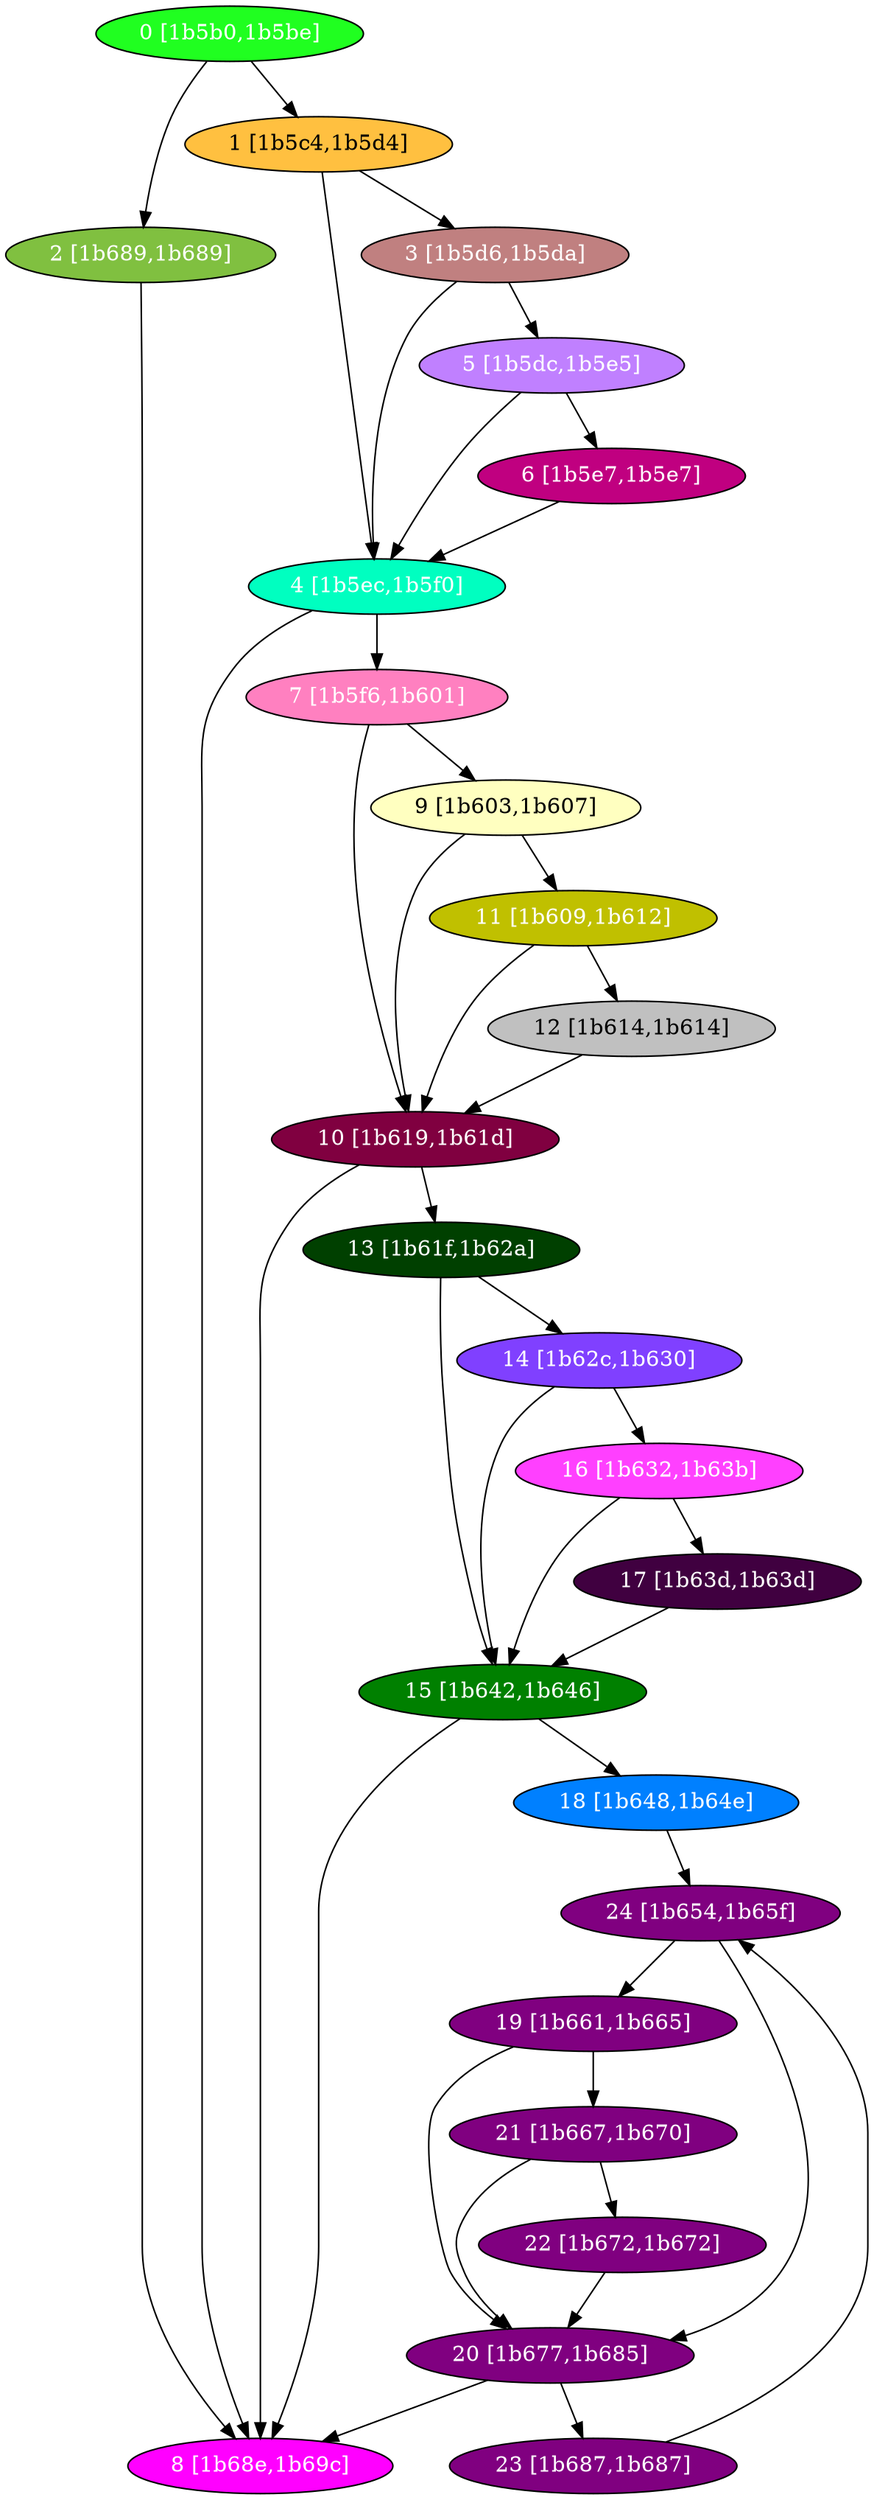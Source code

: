 diGraph libnss3{
	libnss3_0  [style=filled fillcolor="#20FF20" fontcolor="#ffffff" shape=oval label="0 [1b5b0,1b5be]"]
	libnss3_1  [style=filled fillcolor="#FFC040" fontcolor="#000000" shape=oval label="1 [1b5c4,1b5d4]"]
	libnss3_2  [style=filled fillcolor="#80C040" fontcolor="#ffffff" shape=oval label="2 [1b689,1b689]"]
	libnss3_3  [style=filled fillcolor="#C08080" fontcolor="#ffffff" shape=oval label="3 [1b5d6,1b5da]"]
	libnss3_4  [style=filled fillcolor="#00FFC0" fontcolor="#ffffff" shape=oval label="4 [1b5ec,1b5f0]"]
	libnss3_5  [style=filled fillcolor="#C080FF" fontcolor="#ffffff" shape=oval label="5 [1b5dc,1b5e5]"]
	libnss3_6  [style=filled fillcolor="#C00080" fontcolor="#ffffff" shape=oval label="6 [1b5e7,1b5e7]"]
	libnss3_7  [style=filled fillcolor="#FF80C0" fontcolor="#ffffff" shape=oval label="7 [1b5f6,1b601]"]
	libnss3_8  [style=filled fillcolor="#FF00FF" fontcolor="#ffffff" shape=oval label="8 [1b68e,1b69c]"]
	libnss3_9  [style=filled fillcolor="#FFFFC0" fontcolor="#000000" shape=oval label="9 [1b603,1b607]"]
	libnss3_a  [style=filled fillcolor="#800040" fontcolor="#ffffff" shape=oval label="10 [1b619,1b61d]"]
	libnss3_b  [style=filled fillcolor="#C0C000" fontcolor="#ffffff" shape=oval label="11 [1b609,1b612]"]
	libnss3_c  [style=filled fillcolor="#C0C0C0" fontcolor="#000000" shape=oval label="12 [1b614,1b614]"]
	libnss3_d  [style=filled fillcolor="#004000" fontcolor="#ffffff" shape=oval label="13 [1b61f,1b62a]"]
	libnss3_e  [style=filled fillcolor="#8040FF" fontcolor="#ffffff" shape=oval label="14 [1b62c,1b630]"]
	libnss3_f  [style=filled fillcolor="#008000" fontcolor="#ffffff" shape=oval label="15 [1b642,1b646]"]
	libnss3_10  [style=filled fillcolor="#FF40FF" fontcolor="#ffffff" shape=oval label="16 [1b632,1b63b]"]
	libnss3_11  [style=filled fillcolor="#400040" fontcolor="#ffffff" shape=oval label="17 [1b63d,1b63d]"]
	libnss3_12  [style=filled fillcolor="#0080FF" fontcolor="#ffffff" shape=oval label="18 [1b648,1b64e]"]
	libnss3_13  [style=filled fillcolor="#800080" fontcolor="#ffffff" shape=oval label="19 [1b661,1b665]"]
	libnss3_14  [style=filled fillcolor="#800080" fontcolor="#ffffff" shape=oval label="20 [1b677,1b685]"]
	libnss3_15  [style=filled fillcolor="#800080" fontcolor="#ffffff" shape=oval label="21 [1b667,1b670]"]
	libnss3_16  [style=filled fillcolor="#800080" fontcolor="#ffffff" shape=oval label="22 [1b672,1b672]"]
	libnss3_17  [style=filled fillcolor="#800080" fontcolor="#ffffff" shape=oval label="23 [1b687,1b687]"]
	libnss3_18  [style=filled fillcolor="#800080" fontcolor="#ffffff" shape=oval label="24 [1b654,1b65f]"]

	libnss3_0 -> libnss3_1
	libnss3_0 -> libnss3_2
	libnss3_1 -> libnss3_3
	libnss3_1 -> libnss3_4
	libnss3_2 -> libnss3_8
	libnss3_3 -> libnss3_4
	libnss3_3 -> libnss3_5
	libnss3_4 -> libnss3_7
	libnss3_4 -> libnss3_8
	libnss3_5 -> libnss3_4
	libnss3_5 -> libnss3_6
	libnss3_6 -> libnss3_4
	libnss3_7 -> libnss3_9
	libnss3_7 -> libnss3_a
	libnss3_9 -> libnss3_a
	libnss3_9 -> libnss3_b
	libnss3_a -> libnss3_8
	libnss3_a -> libnss3_d
	libnss3_b -> libnss3_a
	libnss3_b -> libnss3_c
	libnss3_c -> libnss3_a
	libnss3_d -> libnss3_e
	libnss3_d -> libnss3_f
	libnss3_e -> libnss3_f
	libnss3_e -> libnss3_10
	libnss3_f -> libnss3_8
	libnss3_f -> libnss3_12
	libnss3_10 -> libnss3_f
	libnss3_10 -> libnss3_11
	libnss3_11 -> libnss3_f
	libnss3_12 -> libnss3_18
	libnss3_13 -> libnss3_14
	libnss3_13 -> libnss3_15
	libnss3_14 -> libnss3_8
	libnss3_14 -> libnss3_17
	libnss3_15 -> libnss3_14
	libnss3_15 -> libnss3_16
	libnss3_16 -> libnss3_14
	libnss3_17 -> libnss3_18
	libnss3_18 -> libnss3_13
	libnss3_18 -> libnss3_14
}